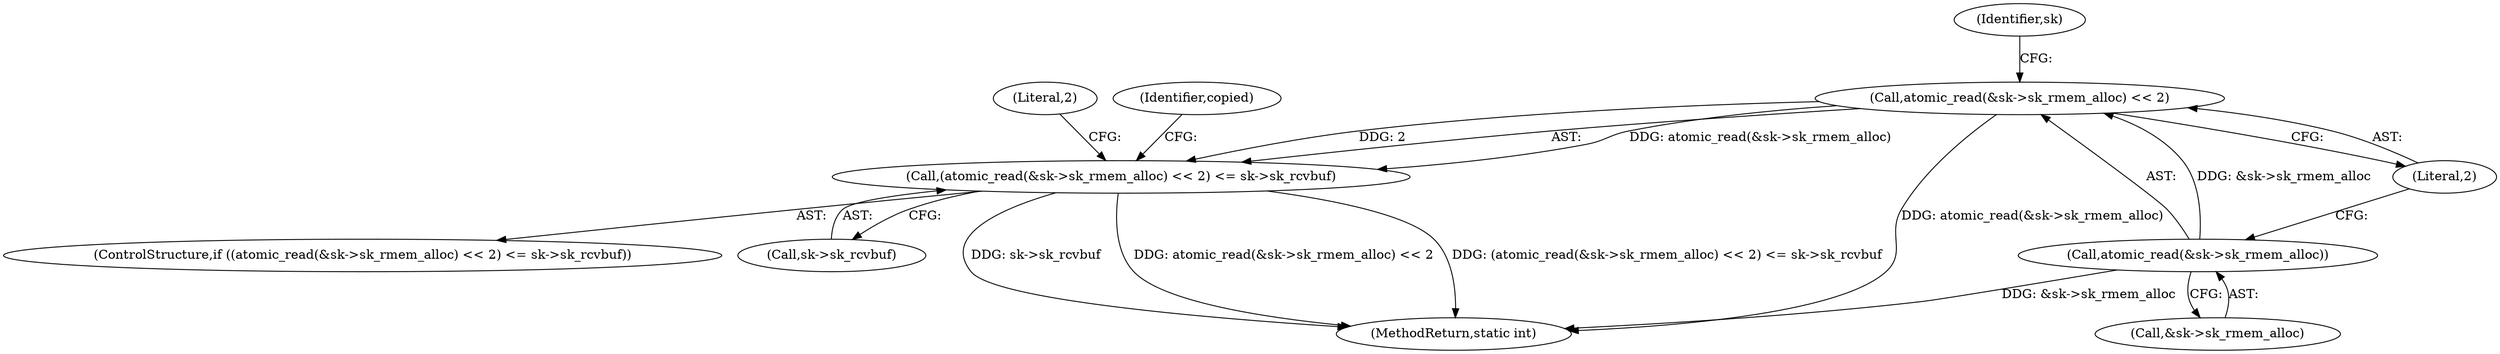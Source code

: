 digraph "0_linux_5ae94c0d2f0bed41d6718be743985d61b7f5c47d@API" {
"1000193" [label="(Call,atomic_read(&sk->sk_rmem_alloc) << 2)"];
"1000194" [label="(Call,atomic_read(&sk->sk_rmem_alloc))"];
"1000192" [label="(Call,(atomic_read(&sk->sk_rmem_alloc) << 2) <= sk->sk_rcvbuf)"];
"1000199" [label="(Literal,2)"];
"1000193" [label="(Call,atomic_read(&sk->sk_rmem_alloc) << 2)"];
"1000205" [label="(Literal,2)"];
"1000195" [label="(Call,&sk->sk_rmem_alloc)"];
"1000200" [label="(Call,sk->sk_rcvbuf)"];
"1000201" [label="(Identifier,sk)"];
"1000219" [label="(Identifier,copied)"];
"1000191" [label="(ControlStructure,if ((atomic_read(&sk->sk_rmem_alloc) << 2) <= sk->sk_rcvbuf))"];
"1000194" [label="(Call,atomic_read(&sk->sk_rmem_alloc))"];
"1000192" [label="(Call,(atomic_read(&sk->sk_rmem_alloc) << 2) <= sk->sk_rcvbuf)"];
"1000220" [label="(MethodReturn,static int)"];
"1000193" -> "1000192"  [label="AST: "];
"1000193" -> "1000199"  [label="CFG: "];
"1000194" -> "1000193"  [label="AST: "];
"1000199" -> "1000193"  [label="AST: "];
"1000201" -> "1000193"  [label="CFG: "];
"1000193" -> "1000220"  [label="DDG: atomic_read(&sk->sk_rmem_alloc)"];
"1000193" -> "1000192"  [label="DDG: atomic_read(&sk->sk_rmem_alloc)"];
"1000193" -> "1000192"  [label="DDG: 2"];
"1000194" -> "1000193"  [label="DDG: &sk->sk_rmem_alloc"];
"1000194" -> "1000195"  [label="CFG: "];
"1000195" -> "1000194"  [label="AST: "];
"1000199" -> "1000194"  [label="CFG: "];
"1000194" -> "1000220"  [label="DDG: &sk->sk_rmem_alloc"];
"1000192" -> "1000191"  [label="AST: "];
"1000192" -> "1000200"  [label="CFG: "];
"1000200" -> "1000192"  [label="AST: "];
"1000205" -> "1000192"  [label="CFG: "];
"1000219" -> "1000192"  [label="CFG: "];
"1000192" -> "1000220"  [label="DDG: sk->sk_rcvbuf"];
"1000192" -> "1000220"  [label="DDG: atomic_read(&sk->sk_rmem_alloc) << 2"];
"1000192" -> "1000220"  [label="DDG: (atomic_read(&sk->sk_rmem_alloc) << 2) <= sk->sk_rcvbuf"];
}
